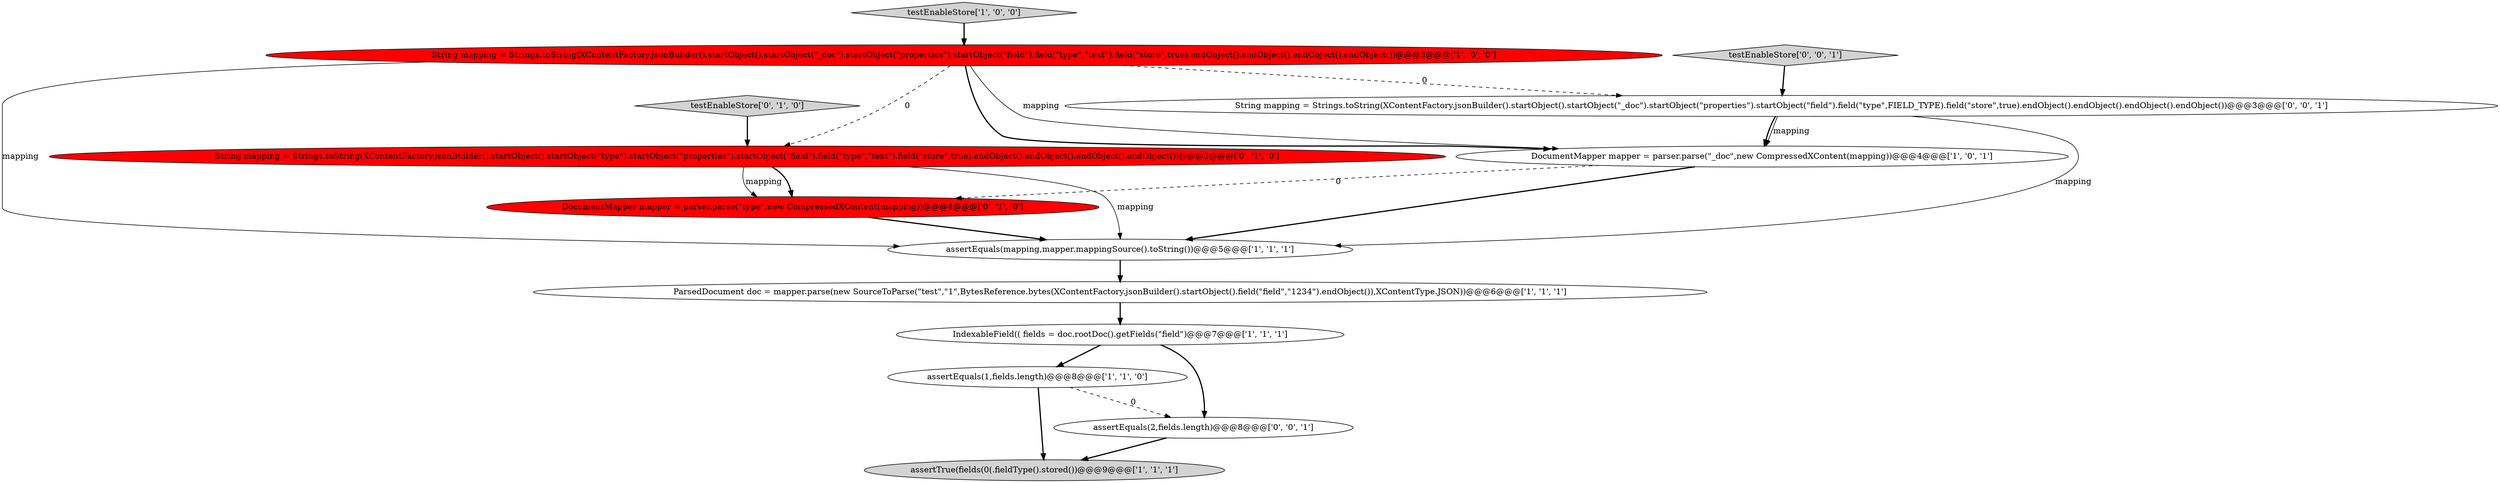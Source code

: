 digraph {
13 [style = filled, label = "String mapping = Strings.toString(XContentFactory.jsonBuilder().startObject().startObject(\"_doc\").startObject(\"properties\").startObject(\"field\").field(\"type\",FIELD_TYPE).field(\"store\",true).endObject().endObject().endObject().endObject())@@@3@@@['0', '0', '1']", fillcolor = white, shape = ellipse image = "AAA0AAABBB3BBB"];
3 [style = filled, label = "assertEquals(1,fields.length)@@@8@@@['1', '1', '0']", fillcolor = white, shape = ellipse image = "AAA0AAABBB1BBB"];
12 [style = filled, label = "assertEquals(2,fields.length)@@@8@@@['0', '0', '1']", fillcolor = white, shape = ellipse image = "AAA0AAABBB3BBB"];
5 [style = filled, label = "ParsedDocument doc = mapper.parse(new SourceToParse(\"test\",\"1\",BytesReference.bytes(XContentFactory.jsonBuilder().startObject().field(\"field\",\"1234\").endObject()),XContentType.JSON))@@@6@@@['1', '1', '1']", fillcolor = white, shape = ellipse image = "AAA0AAABBB1BBB"];
10 [style = filled, label = "testEnableStore['0', '1', '0']", fillcolor = lightgray, shape = diamond image = "AAA0AAABBB2BBB"];
0 [style = filled, label = "String mapping = Strings.toString(XContentFactory.jsonBuilder().startObject().startObject(\"_doc\").startObject(\"properties\").startObject(\"field\").field(\"type\",\"text\").field(\"store\",true).endObject().endObject().endObject().endObject())@@@3@@@['1', '0', '0']", fillcolor = red, shape = ellipse image = "AAA1AAABBB1BBB"];
1 [style = filled, label = "testEnableStore['1', '0', '0']", fillcolor = lightgray, shape = diamond image = "AAA0AAABBB1BBB"];
9 [style = filled, label = "DocumentMapper mapper = parser.parse(\"type\",new CompressedXContent(mapping))@@@4@@@['0', '1', '0']", fillcolor = red, shape = ellipse image = "AAA1AAABBB2BBB"];
11 [style = filled, label = "testEnableStore['0', '0', '1']", fillcolor = lightgray, shape = diamond image = "AAA0AAABBB3BBB"];
6 [style = filled, label = "assertTrue(fields(0(.fieldType().stored())@@@9@@@['1', '1', '1']", fillcolor = lightgray, shape = ellipse image = "AAA0AAABBB1BBB"];
8 [style = filled, label = "String mapping = Strings.toString(XContentFactory.jsonBuilder().startObject().startObject(\"type\").startObject(\"properties\").startObject(\"field\").field(\"type\",\"text\").field(\"store\",true).endObject().endObject().endObject().endObject())@@@3@@@['0', '1', '0']", fillcolor = red, shape = ellipse image = "AAA1AAABBB2BBB"];
2 [style = filled, label = "IndexableField(( fields = doc.rootDoc().getFields(\"field\")@@@7@@@['1', '1', '1']", fillcolor = white, shape = ellipse image = "AAA0AAABBB1BBB"];
4 [style = filled, label = "assertEquals(mapping,mapper.mappingSource().toString())@@@5@@@['1', '1', '1']", fillcolor = white, shape = ellipse image = "AAA0AAABBB1BBB"];
7 [style = filled, label = "DocumentMapper mapper = parser.parse(\"_doc\",new CompressedXContent(mapping))@@@4@@@['1', '0', '1']", fillcolor = white, shape = ellipse image = "AAA0AAABBB1BBB"];
8->4 [style = solid, label="mapping"];
13->4 [style = solid, label="mapping"];
9->4 [style = bold, label=""];
2->3 [style = bold, label=""];
3->6 [style = bold, label=""];
1->0 [style = bold, label=""];
7->4 [style = bold, label=""];
12->6 [style = bold, label=""];
2->12 [style = bold, label=""];
13->7 [style = solid, label="mapping"];
0->7 [style = bold, label=""];
5->2 [style = bold, label=""];
3->12 [style = dashed, label="0"];
10->8 [style = bold, label=""];
7->9 [style = dashed, label="0"];
13->7 [style = bold, label=""];
11->13 [style = bold, label=""];
0->13 [style = dashed, label="0"];
0->4 [style = solid, label="mapping"];
8->9 [style = bold, label=""];
0->8 [style = dashed, label="0"];
8->9 [style = solid, label="mapping"];
0->7 [style = solid, label="mapping"];
4->5 [style = bold, label=""];
}
